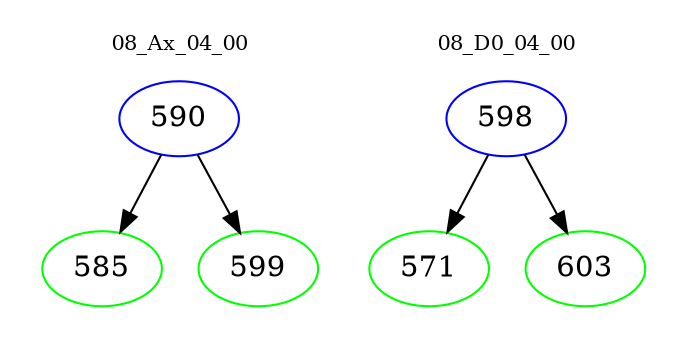digraph{
subgraph cluster_0 {
color = white
label = "08_Ax_04_00";
fontsize=10;
T0_590 [label="590", color="blue"]
T0_590 -> T0_585 [color="black"]
T0_585 [label="585", color="green"]
T0_590 -> T0_599 [color="black"]
T0_599 [label="599", color="green"]
}
subgraph cluster_1 {
color = white
label = "08_D0_04_00";
fontsize=10;
T1_598 [label="598", color="blue"]
T1_598 -> T1_571 [color="black"]
T1_571 [label="571", color="green"]
T1_598 -> T1_603 [color="black"]
T1_603 [label="603", color="green"]
}
}
